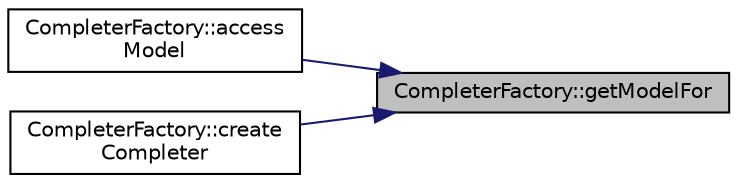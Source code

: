 digraph "CompleterFactory::getModelFor"
{
 // LATEX_PDF_SIZE
  edge [fontname="Helvetica",fontsize="10",labelfontname="Helvetica",labelfontsize="10"];
  node [fontname="Helvetica",fontsize="10",shape=record];
  rankdir="RL";
  Node1 [label="CompleterFactory::getModelFor",height=0.2,width=0.4,color="black", fillcolor="grey75", style="filled", fontcolor="black",tooltip=" "];
  Node1 -> Node2 [dir="back",color="midnightblue",fontsize="10",style="solid",fontname="Helvetica"];
  Node2 [label="CompleterFactory::access\lModel",height=0.2,width=0.4,color="black", fillcolor="white", style="filled",URL="$class_completer_factory.html#a9489e38e33d6bbdc184f86d49c4003a0",tooltip="access model with values for given tag type"];
  Node1 -> Node3 [dir="back",color="midnightblue",fontsize="10",style="solid",fontname="Helvetica"];
  Node3 [label="CompleterFactory::create\lCompleter",height=0.2,width=0.4,color="black", fillcolor="white", style="filled",URL="$class_completer_factory.html#ad8f684eebf006375ceac5e82f863595d",tooltip="create QCompleter for given set of types"];
}

